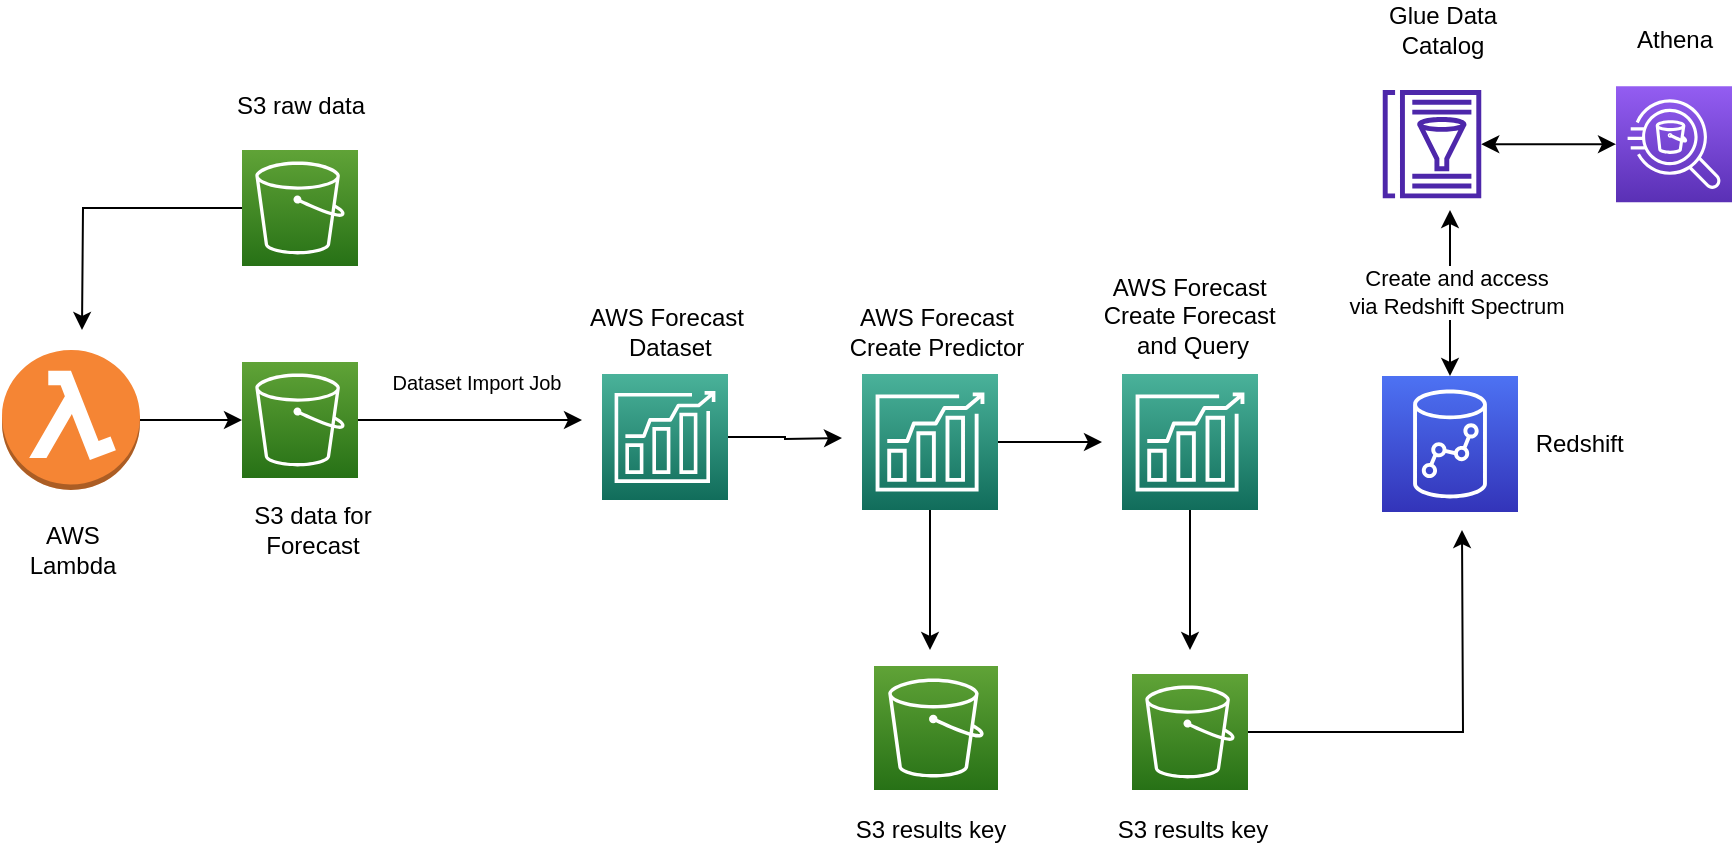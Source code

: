 <mxfile version="18.1.2" type="github">
  <diagram id="FyDQ2Oey5Ob_zWsnqq0P" name="Page-1">
    <mxGraphModel dx="946" dy="545" grid="0" gridSize="10" guides="1" tooltips="1" connect="1" arrows="1" fold="1" page="1" pageScale="1" pageWidth="827" pageHeight="1169" background="#FFFFFF" math="0" shadow="0">
      <root>
        <mxCell id="0" />
        <mxCell id="1" parent="0" />
        <mxCell id="65L432co8-f4beZUu5qo-33" style="edgeStyle=orthogonalEdgeStyle;rounded=0;orthogonalLoop=1;jettySize=auto;html=1;startArrow=classic;startFill=1;" parent="1" source="65L432co8-f4beZUu5qo-2" edge="1">
          <mxGeometry relative="1" as="geometry">
            <mxPoint x="744" y="190" as="targetPoint" />
          </mxGeometry>
        </mxCell>
        <mxCell id="65L432co8-f4beZUu5qo-34" value="Create and access &lt;br&gt;via Redshift Spectrum" style="edgeLabel;html=1;align=center;verticalAlign=middle;resizable=0;points=[];" parent="65L432co8-f4beZUu5qo-33" vertex="1" connectable="0">
          <mxGeometry x="0.042" y="-2" relative="1" as="geometry">
            <mxPoint y="1" as="offset" />
          </mxGeometry>
        </mxCell>
        <mxCell id="65L432co8-f4beZUu5qo-2" value="" style="sketch=0;points=[[0,0,0],[0.25,0,0],[0.5,0,0],[0.75,0,0],[1,0,0],[0,1,0],[0.25,1,0],[0.5,1,0],[0.75,1,0],[1,1,0],[0,0.25,0],[0,0.5,0],[0,0.75,0],[1,0.25,0],[1,0.5,0],[1,0.75,0]];outlineConnect=0;fontColor=#232F3E;gradientColor=#4D72F3;gradientDirection=north;fillColor=#3334B9;strokeColor=#ffffff;dashed=0;verticalLabelPosition=bottom;verticalAlign=top;align=center;html=1;fontSize=12;fontStyle=0;aspect=fixed;shape=mxgraph.aws4.resourceIcon;resIcon=mxgraph.aws4.redshift;" parent="1" vertex="1">
          <mxGeometry x="710" y="273" width="68" height="68" as="geometry" />
        </mxCell>
        <mxCell id="65L432co8-f4beZUu5qo-23" style="edgeStyle=orthogonalEdgeStyle;rounded=0;orthogonalLoop=1;jettySize=auto;html=1;" parent="1" source="65L432co8-f4beZUu5qo-4" edge="1">
          <mxGeometry relative="1" as="geometry">
            <mxPoint x="60" y="250" as="targetPoint" />
          </mxGeometry>
        </mxCell>
        <mxCell id="65L432co8-f4beZUu5qo-4" value="" style="sketch=0;points=[[0,0,0],[0.25,0,0],[0.5,0,0],[0.75,0,0],[1,0,0],[0,1,0],[0.25,1,0],[0.5,1,0],[0.75,1,0],[1,1,0],[0,0.25,0],[0,0.5,0],[0,0.75,0],[1,0.25,0],[1,0.5,0],[1,0.75,0]];outlineConnect=0;fontColor=#232F3E;gradientColor=#60A337;gradientDirection=north;fillColor=#277116;strokeColor=#ffffff;dashed=0;verticalLabelPosition=bottom;verticalAlign=top;align=center;html=1;fontSize=12;fontStyle=0;aspect=fixed;shape=mxgraph.aws4.resourceIcon;resIcon=mxgraph.aws4.s3;" parent="1" vertex="1">
          <mxGeometry x="140" y="160" width="58" height="58" as="geometry" />
        </mxCell>
        <mxCell id="vrgP6LqVxDvgSJnfd46K-6" style="edgeStyle=orthogonalEdgeStyle;rounded=0;orthogonalLoop=1;jettySize=auto;html=1;startArrow=none;startFill=0;" edge="1" parent="1" source="65L432co8-f4beZUu5qo-5">
          <mxGeometry relative="1" as="geometry">
            <mxPoint x="310" y="295" as="targetPoint" />
          </mxGeometry>
        </mxCell>
        <mxCell id="65L432co8-f4beZUu5qo-5" value="" style="sketch=0;points=[[0,0,0],[0.25,0,0],[0.5,0,0],[0.75,0,0],[1,0,0],[0,1,0],[0.25,1,0],[0.5,1,0],[0.75,1,0],[1,1,0],[0,0.25,0],[0,0.5,0],[0,0.75,0],[1,0.25,0],[1,0.5,0],[1,0.75,0]];outlineConnect=0;fontColor=#232F3E;gradientColor=#60A337;gradientDirection=north;fillColor=#277116;strokeColor=#ffffff;dashed=0;verticalLabelPosition=bottom;verticalAlign=top;align=center;html=1;fontSize=12;fontStyle=0;aspect=fixed;shape=mxgraph.aws4.resourceIcon;resIcon=mxgraph.aws4.s3;" parent="1" vertex="1">
          <mxGeometry x="140" y="266" width="58" height="58" as="geometry" />
        </mxCell>
        <mxCell id="65L432co8-f4beZUu5qo-25" style="edgeStyle=orthogonalEdgeStyle;rounded=0;orthogonalLoop=1;jettySize=auto;html=1;entryX=0;entryY=0.5;entryDx=0;entryDy=0;entryPerimeter=0;" parent="1" source="65L432co8-f4beZUu5qo-6" target="65L432co8-f4beZUu5qo-5" edge="1">
          <mxGeometry relative="1" as="geometry" />
        </mxCell>
        <mxCell id="65L432co8-f4beZUu5qo-6" value="" style="outlineConnect=0;dashed=0;verticalLabelPosition=bottom;verticalAlign=top;align=center;html=1;shape=mxgraph.aws3.lambda_function;fillColor=#F58534;gradientColor=none;" parent="1" vertex="1">
          <mxGeometry x="20" y="260" width="69" height="70" as="geometry" />
        </mxCell>
        <mxCell id="vrgP6LqVxDvgSJnfd46K-1" style="edgeStyle=orthogonalEdgeStyle;rounded=0;orthogonalLoop=1;jettySize=auto;html=1;startArrow=none;startFill=0;" edge="1" parent="1" source="65L432co8-f4beZUu5qo-7">
          <mxGeometry relative="1" as="geometry">
            <mxPoint x="440" y="304" as="targetPoint" />
          </mxGeometry>
        </mxCell>
        <mxCell id="65L432co8-f4beZUu5qo-7" value="" style="sketch=0;points=[[0,0,0],[0.25,0,0],[0.5,0,0],[0.75,0,0],[1,0,0],[0,1,0],[0.25,1,0],[0.5,1,0],[0.75,1,0],[1,1,0],[0,0.25,0],[0,0.5,0],[0,0.75,0],[1,0.25,0],[1,0.5,0],[1,0.75,0]];outlineConnect=0;fontColor=#232F3E;gradientColor=#4AB29A;gradientDirection=north;fillColor=#116D5B;strokeColor=#ffffff;dashed=0;verticalLabelPosition=bottom;verticalAlign=top;align=center;html=1;fontSize=12;fontStyle=0;aspect=fixed;shape=mxgraph.aws4.resourceIcon;resIcon=mxgraph.aws4.forecast;" parent="1" vertex="1">
          <mxGeometry x="320" y="272" width="63" height="63" as="geometry" />
        </mxCell>
        <mxCell id="vrgP6LqVxDvgSJnfd46K-3" style="edgeStyle=orthogonalEdgeStyle;rounded=0;orthogonalLoop=1;jettySize=auto;html=1;startArrow=none;startFill=0;" edge="1" parent="1" source="65L432co8-f4beZUu5qo-8">
          <mxGeometry relative="1" as="geometry">
            <mxPoint x="570" y="306" as="targetPoint" />
          </mxGeometry>
        </mxCell>
        <mxCell id="vrgP6LqVxDvgSJnfd46K-5" style="edgeStyle=orthogonalEdgeStyle;rounded=0;orthogonalLoop=1;jettySize=auto;html=1;startArrow=none;startFill=0;" edge="1" parent="1" source="65L432co8-f4beZUu5qo-8">
          <mxGeometry relative="1" as="geometry">
            <mxPoint x="484" y="410" as="targetPoint" />
          </mxGeometry>
        </mxCell>
        <mxCell id="65L432co8-f4beZUu5qo-8" value="" style="sketch=0;points=[[0,0,0],[0.25,0,0],[0.5,0,0],[0.75,0,0],[1,0,0],[0,1,0],[0.25,1,0],[0.5,1,0],[0.75,1,0],[1,1,0],[0,0.25,0],[0,0.5,0],[0,0.75,0],[1,0.25,0],[1,0.5,0],[1,0.75,0]];outlineConnect=0;fontColor=#232F3E;gradientColor=#4AB29A;gradientDirection=north;fillColor=#116D5B;strokeColor=#ffffff;dashed=0;verticalLabelPosition=bottom;verticalAlign=top;align=center;html=1;fontSize=12;fontStyle=0;aspect=fixed;shape=mxgraph.aws4.resourceIcon;resIcon=mxgraph.aws4.forecast;" parent="1" vertex="1">
          <mxGeometry x="450" y="272" width="68" height="68" as="geometry" />
        </mxCell>
        <mxCell id="65L432co8-f4beZUu5qo-9" value="" style="sketch=0;points=[[0,0,0],[0.25,0,0],[0.5,0,0],[0.75,0,0],[1,0,0],[0,1,0],[0.25,1,0],[0.5,1,0],[0.75,1,0],[1,1,0],[0,0.25,0],[0,0.5,0],[0,0.75,0],[1,0.25,0],[1,0.5,0],[1,0.75,0]];outlineConnect=0;fontColor=#232F3E;gradientColor=#60A337;gradientDirection=north;fillColor=#277116;strokeColor=#ffffff;dashed=0;verticalLabelPosition=bottom;verticalAlign=top;align=center;html=1;fontSize=12;fontStyle=0;aspect=fixed;shape=mxgraph.aws4.resourceIcon;resIcon=mxgraph.aws4.s3;" parent="1" vertex="1">
          <mxGeometry x="456" y="418" width="62" height="62" as="geometry" />
        </mxCell>
        <mxCell id="vrgP6LqVxDvgSJnfd46K-4" style="edgeStyle=orthogonalEdgeStyle;rounded=0;orthogonalLoop=1;jettySize=auto;html=1;startArrow=none;startFill=0;" edge="1" parent="1" source="65L432co8-f4beZUu5qo-10">
          <mxGeometry relative="1" as="geometry">
            <mxPoint x="614" y="410" as="targetPoint" />
          </mxGeometry>
        </mxCell>
        <mxCell id="65L432co8-f4beZUu5qo-10" value="" style="sketch=0;points=[[0,0,0],[0.25,0,0],[0.5,0,0],[0.75,0,0],[1,0,0],[0,1,0],[0.25,1,0],[0.5,1,0],[0.75,1,0],[1,1,0],[0,0.25,0],[0,0.5,0],[0,0.75,0],[1,0.25,0],[1,0.5,0],[1,0.75,0]];outlineConnect=0;fontColor=#232F3E;gradientColor=#4AB29A;gradientDirection=north;fillColor=#116D5B;strokeColor=#ffffff;dashed=0;verticalLabelPosition=bottom;verticalAlign=top;align=center;html=1;fontSize=12;fontStyle=0;aspect=fixed;shape=mxgraph.aws4.resourceIcon;resIcon=mxgraph.aws4.forecast;" parent="1" vertex="1">
          <mxGeometry x="580" y="272" width="68" height="68" as="geometry" />
        </mxCell>
        <mxCell id="65L432co8-f4beZUu5qo-31" style="edgeStyle=orthogonalEdgeStyle;rounded=0;orthogonalLoop=1;jettySize=auto;html=1;" parent="1" source="65L432co8-f4beZUu5qo-11" edge="1">
          <mxGeometry relative="1" as="geometry">
            <mxPoint x="750" y="350" as="targetPoint" />
          </mxGeometry>
        </mxCell>
        <mxCell id="65L432co8-f4beZUu5qo-11" value="" style="sketch=0;points=[[0,0,0],[0.25,0,0],[0.5,0,0],[0.75,0,0],[1,0,0],[0,1,0],[0.25,1,0],[0.5,1,0],[0.75,1,0],[1,1,0],[0,0.25,0],[0,0.5,0],[0,0.75,0],[1,0.25,0],[1,0.5,0],[1,0.75,0]];outlineConnect=0;fontColor=#232F3E;gradientColor=#60A337;gradientDirection=north;fillColor=#277116;strokeColor=#ffffff;dashed=0;verticalLabelPosition=bottom;verticalAlign=top;align=center;html=1;fontSize=12;fontStyle=0;aspect=fixed;shape=mxgraph.aws4.resourceIcon;resIcon=mxgraph.aws4.s3;" parent="1" vertex="1">
          <mxGeometry x="585" y="422" width="58" height="58" as="geometry" />
        </mxCell>
        <mxCell id="65L432co8-f4beZUu5qo-13" value="AWS Forecast&lt;br&gt;Create Predictor" style="text;html=1;resizable=0;autosize=1;align=center;verticalAlign=middle;points=[];fillColor=none;strokeColor=none;rounded=0;" parent="1" vertex="1">
          <mxGeometry x="437" y="236" width="100" height="30" as="geometry" />
        </mxCell>
        <mxCell id="65L432co8-f4beZUu5qo-14" value="AWS Forecast&amp;nbsp; &lt;br&gt;Create Forecast&amp;nbsp;&lt;br&gt;and Query" style="text;html=1;resizable=0;autosize=1;align=center;verticalAlign=middle;points=[];fillColor=none;strokeColor=none;rounded=0;" parent="1" vertex="1">
          <mxGeometry x="565" y="218" width="100" height="50" as="geometry" />
        </mxCell>
        <mxCell id="65L432co8-f4beZUu5qo-15" value="S3 raw data" style="text;html=1;resizable=0;autosize=1;align=center;verticalAlign=middle;points=[];fillColor=none;strokeColor=none;rounded=0;" parent="1" vertex="1">
          <mxGeometry x="129" y="128.09" width="80" height="20" as="geometry" />
        </mxCell>
        <mxCell id="65L432co8-f4beZUu5qo-16" value="S3 data for&lt;br&gt;Forecast" style="text;html=1;resizable=0;autosize=1;align=center;verticalAlign=middle;points=[];fillColor=none;strokeColor=none;rounded=0;" parent="1" vertex="1">
          <mxGeometry x="140" y="335" width="70" height="30" as="geometry" />
        </mxCell>
        <mxCell id="65L432co8-f4beZUu5qo-17" value="AWS &lt;br&gt;Lambda" style="text;html=1;resizable=0;autosize=1;align=center;verticalAlign=middle;points=[];fillColor=none;strokeColor=none;rounded=0;" parent="1" vertex="1">
          <mxGeometry x="24.5" y="345" width="60" height="30" as="geometry" />
        </mxCell>
        <mxCell id="65L432co8-f4beZUu5qo-18" value="S3 results key" style="text;html=1;resizable=0;autosize=1;align=center;verticalAlign=middle;points=[];fillColor=none;strokeColor=none;rounded=0;" parent="1" vertex="1">
          <mxGeometry x="439" y="490" width="90" height="20" as="geometry" />
        </mxCell>
        <mxCell id="65L432co8-f4beZUu5qo-19" value="S3 results key" style="text;html=1;resizable=0;autosize=1;align=center;verticalAlign=middle;points=[];fillColor=none;strokeColor=none;rounded=0;" parent="1" vertex="1">
          <mxGeometry x="570" y="490" width="90" height="20" as="geometry" />
        </mxCell>
        <mxCell id="65L432co8-f4beZUu5qo-20" value="Redshift&amp;nbsp;" style="text;html=1;resizable=0;autosize=1;align=center;verticalAlign=middle;points=[];fillColor=none;strokeColor=none;rounded=0;" parent="1" vertex="1">
          <mxGeometry x="780" y="297" width="60" height="20" as="geometry" />
        </mxCell>
        <mxCell id="65L432co8-f4beZUu5qo-36" style="edgeStyle=orthogonalEdgeStyle;rounded=0;orthogonalLoop=1;jettySize=auto;html=1;entryX=0;entryY=0.5;entryDx=0;entryDy=0;entryPerimeter=0;startArrow=classic;startFill=1;" parent="1" source="65L432co8-f4beZUu5qo-32" target="65L432co8-f4beZUu5qo-35" edge="1">
          <mxGeometry relative="1" as="geometry" />
        </mxCell>
        <mxCell id="65L432co8-f4beZUu5qo-32" value="" style="sketch=0;outlineConnect=0;fontColor=#232F3E;gradientColor=none;fillColor=#4D27AA;strokeColor=none;dashed=0;verticalLabelPosition=bottom;verticalAlign=top;align=center;html=1;fontSize=12;fontStyle=0;aspect=fixed;pointerEvents=1;shape=mxgraph.aws4.glue_data_catalog;" parent="1" vertex="1">
          <mxGeometry x="710" y="130" width="50" height="54.17" as="geometry" />
        </mxCell>
        <mxCell id="65L432co8-f4beZUu5qo-35" value="" style="sketch=0;points=[[0,0,0],[0.25,0,0],[0.5,0,0],[0.75,0,0],[1,0,0],[0,1,0],[0.25,1,0],[0.5,1,0],[0.75,1,0],[1,1,0],[0,0.25,0],[0,0.5,0],[0,0.75,0],[1,0.25,0],[1,0.5,0],[1,0.75,0]];outlineConnect=0;fontColor=#232F3E;gradientColor=#945DF2;gradientDirection=north;fillColor=#5A30B5;strokeColor=#ffffff;dashed=0;verticalLabelPosition=bottom;verticalAlign=top;align=center;html=1;fontSize=12;fontStyle=0;aspect=fixed;shape=mxgraph.aws4.resourceIcon;resIcon=mxgraph.aws4.athena;" parent="1" vertex="1">
          <mxGeometry x="827" y="128.09" width="58" height="58" as="geometry" />
        </mxCell>
        <mxCell id="65L432co8-f4beZUu5qo-37" value="Glue Data &lt;br&gt;Catalog" style="text;html=1;resizable=0;autosize=1;align=center;verticalAlign=middle;points=[];fillColor=none;strokeColor=none;rounded=0;" parent="1" vertex="1">
          <mxGeometry x="705" y="85" width="70" height="30" as="geometry" />
        </mxCell>
        <mxCell id="65L432co8-f4beZUu5qo-38" value="Athena" style="text;html=1;resizable=0;autosize=1;align=center;verticalAlign=middle;points=[];fillColor=none;strokeColor=none;rounded=0;" parent="1" vertex="1">
          <mxGeometry x="831" y="95" width="50" height="20" as="geometry" />
        </mxCell>
        <mxCell id="65L432co8-f4beZUu5qo-40" value="AWS Forecast&lt;br&gt;&amp;nbsp;Dataset" style="text;html=1;resizable=0;autosize=1;align=center;verticalAlign=middle;points=[];fillColor=none;strokeColor=none;rounded=0;" parent="1" vertex="1">
          <mxGeometry x="306.5" y="236" width="90" height="30" as="geometry" />
        </mxCell>
        <mxCell id="vrgP6LqVxDvgSJnfd46K-7" value="&lt;font style=&quot;font-size: 10px;&quot;&gt;Dataset Import Job&lt;/font&gt;" style="text;html=1;resizable=0;autosize=1;align=center;verticalAlign=middle;points=[];fillColor=none;strokeColor=none;rounded=0;" vertex="1" parent="1">
          <mxGeometry x="206.5" y="266" width="100" height="20" as="geometry" />
        </mxCell>
      </root>
    </mxGraphModel>
  </diagram>
</mxfile>
